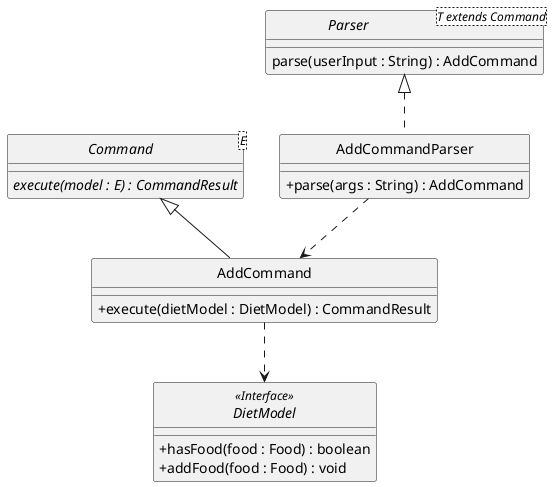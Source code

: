 @startuml
/' @author @akhilvuputuri'/
/' Got inspiration and adapted
from https://github.com/AY1920S2-CS2103T-W12-1/main/blob/master/docs/images/DeliveredClassDiagram.png '/

skinparam backgroundColor #ffffff
skinparam classAttributeIconSize 0
hide circle


class AddCommandParser implements Parser {
    /' Methods '/
    + parse(args : String) : AddCommand
}

interface Parser<T extends Command> {
    parse(userInput : String) : AddCommand
}

abstract class Command<E> {
    {abstract} execute(model : E) : CommandResult
}

class AddCommand extends Command {
    /' Fields '/

    /' Methods '/
    + execute(dietModel : DietModel) : CommandResult

}

interface DietModel <<Interface>> {
    + hasFood(food : Food) : boolean
    + addFood(food : Food) : void
}



AddCommandParser ..> AddCommand
AddCommand ..> DietModel


@enduml
